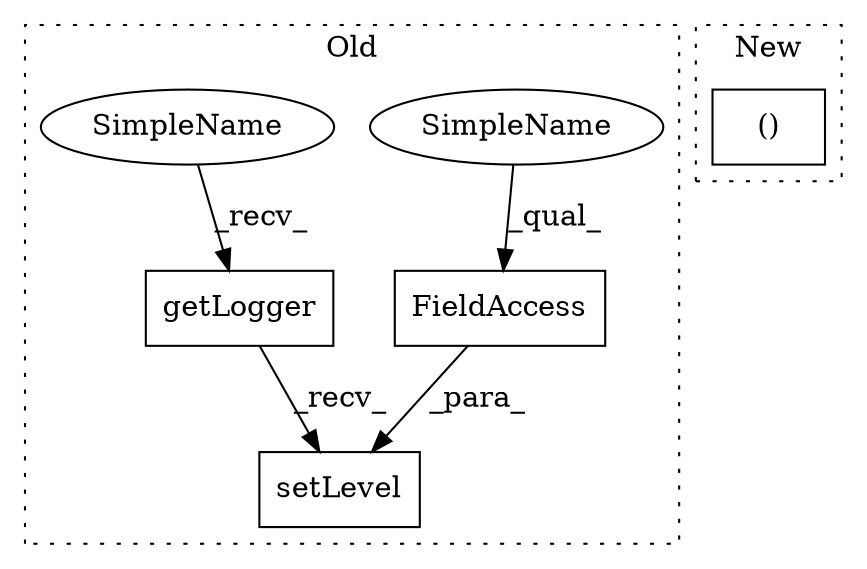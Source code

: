 digraph G {
subgraph cluster0 {
1 [label="setLevel" a="32" s="4971,4993" l="9,1" shape="box"];
3 [label="FieldAccess" a="22" s="4980" l="13" shape="box"];
4 [label="getLogger" a="32" s="4943" l="11" shape="box"];
5 [label="SimpleName" a="42" s="4980" l="7" shape="ellipse"];
6 [label="SimpleName" a="42" s="4935" l="7" shape="ellipse"];
label = "Old";
style="dotted";
}
subgraph cluster1 {
2 [label="()" a="106" s="5776" l="26" shape="box"];
label = "New";
style="dotted";
}
3 -> 1 [label="_para_"];
4 -> 1 [label="_recv_"];
5 -> 3 [label="_qual_"];
6 -> 4 [label="_recv_"];
}